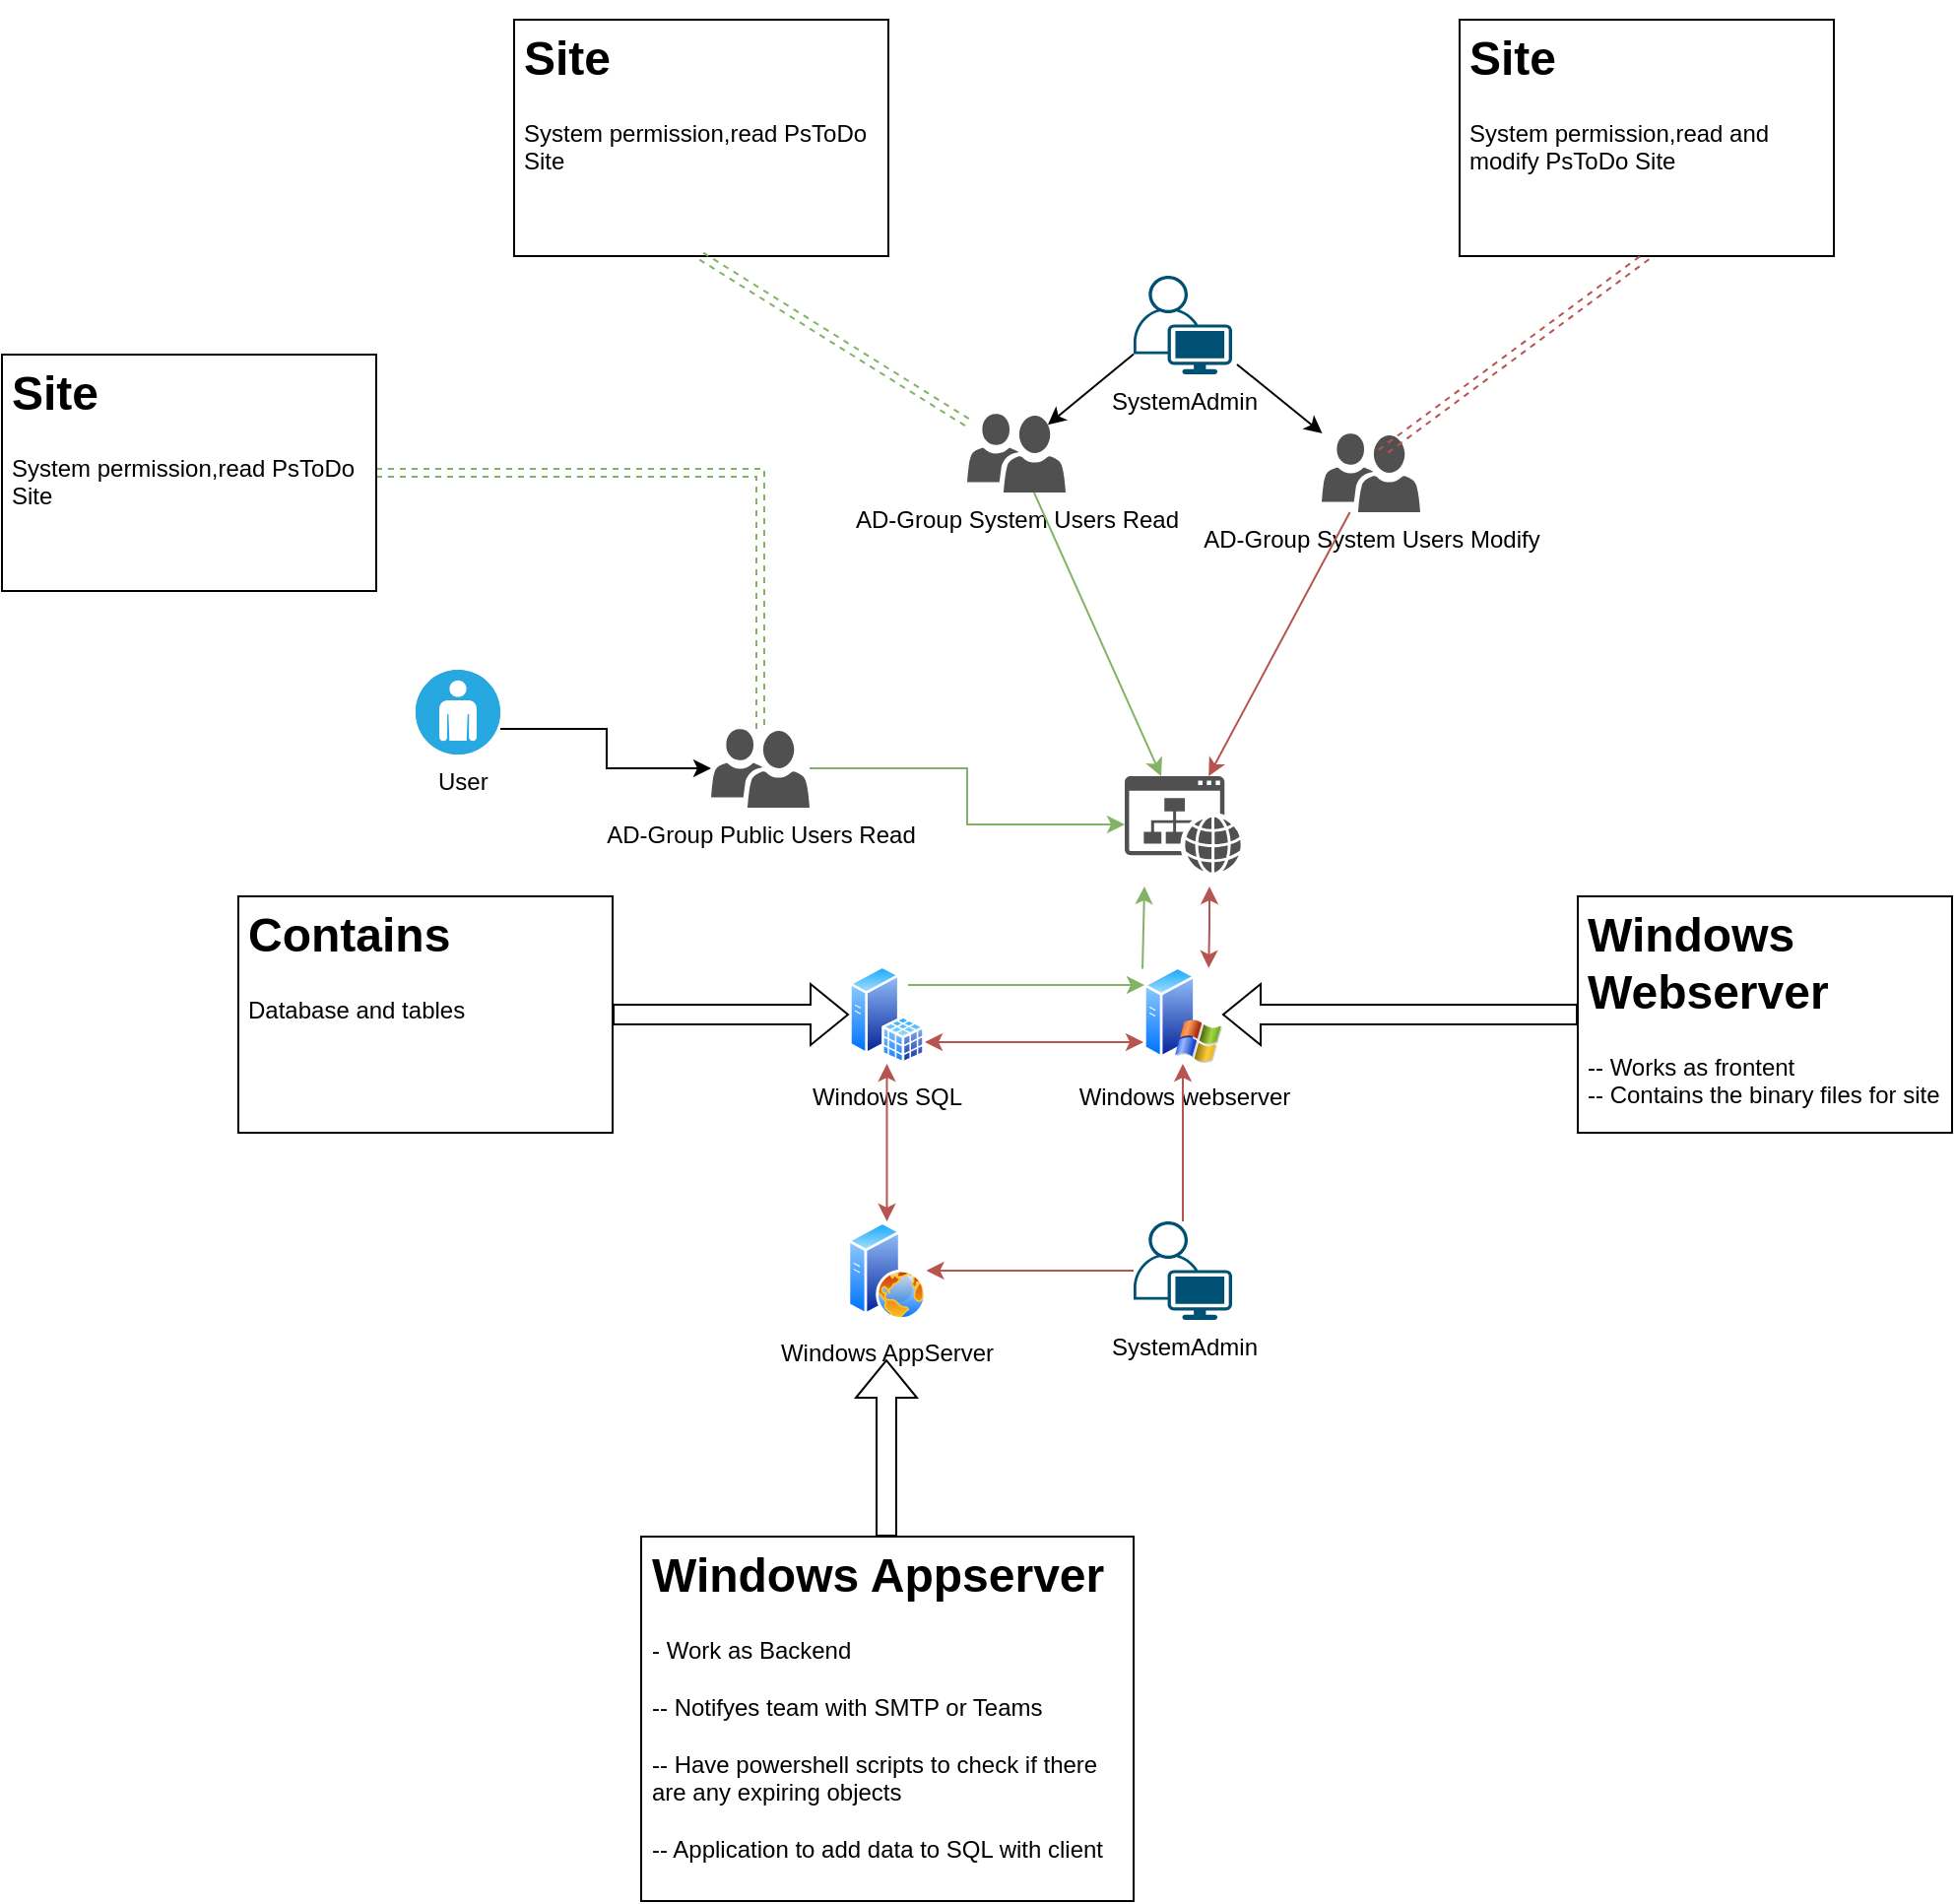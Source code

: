 <mxfile version="21.1.2" type="device">
  <diagram id="E9O1DwAc9OfRLRK49Jwf" name="Sida-1">
    <mxGraphModel dx="2938" dy="2357" grid="1" gridSize="10" guides="1" tooltips="1" connect="1" arrows="1" fold="1" page="1" pageScale="1" pageWidth="827" pageHeight="1169" math="0" shadow="0">
      <root>
        <mxCell id="0" />
        <mxCell id="1" parent="0" />
        <mxCell id="lXcDBBT54EaGJhpbFNlL-16" value="" style="endArrow=classic;html=1;rounded=0;exitX=-0.012;exitY=0.036;exitDx=0;exitDy=0;exitPerimeter=0;fillColor=#d5e8d4;strokeColor=#82b366;" parent="1" source="-9vlfLfI2Yb8ipi9uNu7-9" edge="1">
          <mxGeometry width="50" height="50" relative="1" as="geometry">
            <mxPoint x="530" y="470" as="sourcePoint" />
            <mxPoint x="600" y="320" as="targetPoint" />
          </mxGeometry>
        </mxCell>
        <mxCell id="0t5vOsb9JFAAlmT5RIgE-5" style="edgeStyle=orthogonalEdgeStyle;rounded=0;orthogonalLoop=1;jettySize=auto;html=1;fillColor=#d5e8d4;strokeColor=#82b366;" parent="1" source="-9vlfLfI2Yb8ipi9uNu7-2" target="-9vlfLfI2Yb8ipi9uNu7-1" edge="1">
          <mxGeometry relative="1" as="geometry" />
        </mxCell>
        <mxCell id="-9vlfLfI2Yb8ipi9uNu7-2" value="AD-Group Public Users Read" style="sketch=0;pointerEvents=1;shadow=0;dashed=0;html=1;strokeColor=none;labelPosition=center;verticalLabelPosition=bottom;verticalAlign=top;align=center;fillColor=#505050;shape=mxgraph.mscae.intune.user_group" parent="1" vertex="1">
          <mxGeometry x="380" y="240" width="50" height="40" as="geometry" />
        </mxCell>
        <mxCell id="-9vlfLfI2Yb8ipi9uNu7-5" value="" style="edgeStyle=orthogonalEdgeStyle;rounded=0;orthogonalLoop=1;jettySize=auto;html=1;fillColor=#d5e8d4;strokeColor=#000000;" parent="1" source="-9vlfLfI2Yb8ipi9uNu7-4" target="-9vlfLfI2Yb8ipi9uNu7-2" edge="1">
          <mxGeometry relative="1" as="geometry">
            <Array as="points">
              <mxPoint x="327" y="240" />
              <mxPoint x="327" y="260" />
            </Array>
          </mxGeometry>
        </mxCell>
        <mxCell id="-9vlfLfI2Yb8ipi9uNu7-4" value="&amp;nbsp;User" style="fillColor=#28A8E0;verticalLabelPosition=bottom;sketch=0;html=1;strokeColor=#ffffff;verticalAlign=top;align=center;points=[[0.145,0.145,0],[0.5,0,0],[0.855,0.145,0],[1,0.5,0],[0.855,0.855,0],[0.5,1,0],[0.145,0.855,0],[0,0.5,0]];pointerEvents=1;shape=mxgraph.cisco_safe.compositeIcon;bgIcon=ellipse;resIcon=mxgraph.cisco_safe.capability.user;" parent="1" vertex="1">
          <mxGeometry x="230" y="210" width="43" height="43" as="geometry" />
        </mxCell>
        <mxCell id="-9vlfLfI2Yb8ipi9uNu7-7" value="&lt;h1&gt;Site&lt;/h1&gt;&lt;p&gt;System permission,read and modify PsToDo Site&lt;br&gt;&lt;/p&gt;" style="text;html=1;strokeColor=default;fillColor=none;spacing=5;spacingTop=-20;whiteSpace=wrap;overflow=hidden;rounded=0;" parent="1" vertex="1">
          <mxGeometry x="760" y="-120" width="190" height="120" as="geometry" />
        </mxCell>
        <mxCell id="-9vlfLfI2Yb8ipi9uNu7-9" value="Windows webserver" style="aspect=fixed;perimeter=ellipsePerimeter;html=1;align=center;shadow=0;dashed=0;spacingTop=3;image;image=img/lib/active_directory/windows_server_2.svg;strokeColor=default;" parent="1" vertex="1">
          <mxGeometry x="599.5" y="360" width="40" height="50" as="geometry" />
        </mxCell>
        <mxCell id="-9vlfLfI2Yb8ipi9uNu7-11" value="" style="edgeStyle=orthogonalEdgeStyle;rounded=0;orthogonalLoop=1;jettySize=auto;html=1;shape=flexArrow;" parent="1" source="-9vlfLfI2Yb8ipi9uNu7-10" target="-9vlfLfI2Yb8ipi9uNu7-9" edge="1">
          <mxGeometry relative="1" as="geometry" />
        </mxCell>
        <mxCell id="-9vlfLfI2Yb8ipi9uNu7-10" value="&lt;h1&gt;Windows Webserver&lt;br&gt;&lt;/h1&gt;&lt;p&gt;-- Works as frontent &lt;br&gt;-- Contains the binary files for site&lt;br&gt;&lt;/p&gt;" style="text;html=1;strokeColor=default;fillColor=none;spacing=5;spacingTop=-20;whiteSpace=wrap;overflow=hidden;rounded=0;" parent="1" vertex="1">
          <mxGeometry x="820" y="325" width="190" height="120" as="geometry" />
        </mxCell>
        <mxCell id="-9vlfLfI2Yb8ipi9uNu7-13" value="Windows SQL" style="aspect=fixed;perimeter=ellipsePerimeter;html=1;align=center;shadow=0;dashed=0;spacingTop=3;image;image=img/lib/active_directory/sql_server.svg;strokeColor=default;" parent="1" vertex="1">
          <mxGeometry x="450" y="360" width="38.5" height="50" as="geometry" />
        </mxCell>
        <mxCell id="-9vlfLfI2Yb8ipi9uNu7-16" value="" style="edgeStyle=orthogonalEdgeStyle;rounded=0;orthogonalLoop=1;jettySize=auto;html=1;shape=flexArrow;" parent="1" source="-9vlfLfI2Yb8ipi9uNu7-15" target="-9vlfLfI2Yb8ipi9uNu7-13" edge="1">
          <mxGeometry relative="1" as="geometry" />
        </mxCell>
        <mxCell id="-9vlfLfI2Yb8ipi9uNu7-15" value="&lt;h1&gt;Contains&lt;/h1&gt;&lt;div&gt;Database and tables&lt;br&gt;&lt;/div&gt;" style="text;html=1;strokeColor=default;fillColor=none;spacing=5;spacingTop=-20;whiteSpace=wrap;overflow=hidden;rounded=0;" parent="1" vertex="1">
          <mxGeometry x="140" y="325" width="190" height="120" as="geometry" />
        </mxCell>
        <mxCell id="-9vlfLfI2Yb8ipi9uNu7-17" value="Windows AppServer" style="aspect=fixed;perimeter=ellipsePerimeter;html=1;align=center;shadow=0;dashed=0;spacingTop=3;image;image=img/lib/active_directory/web_server.svg;strokeColor=default;" parent="1" vertex="1">
          <mxGeometry x="449.25" y="490" width="40" height="50" as="geometry" />
        </mxCell>
        <mxCell id="lXcDBBT54EaGJhpbFNlL-4" value="" style="edgeStyle=orthogonalEdgeStyle;rounded=0;orthogonalLoop=1;jettySize=auto;html=1;shape=flexArrow;" parent="1" source="-9vlfLfI2Yb8ipi9uNu7-20" edge="1">
          <mxGeometry relative="1" as="geometry">
            <mxPoint x="469" y="560" as="targetPoint" />
          </mxGeometry>
        </mxCell>
        <mxCell id="-9vlfLfI2Yb8ipi9uNu7-20" value="&lt;h1&gt;Windows Appserver&lt;br&gt;&lt;/h1&gt;&lt;p&gt;- Work as Backend&lt;br&gt;&lt;br&gt;-- Notifyes team with SMTP or Teams&lt;br&gt;&lt;br&gt;-- Have powershell scripts to check if there are any expiring objects&lt;br&gt;&lt;br&gt;-- Application to add data to SQL with client&lt;br&gt;&lt;/p&gt;" style="text;html=1;strokeColor=default;fillColor=none;spacing=5;spacingTop=-20;whiteSpace=wrap;overflow=hidden;rounded=0;" parent="1" vertex="1">
          <mxGeometry x="344.5" y="650" width="250" height="185" as="geometry" />
        </mxCell>
        <mxCell id="0t5vOsb9JFAAlmT5RIgE-2" value="" style="edgeStyle=orthogonalEdgeStyle;rounded=0;orthogonalLoop=1;jettySize=auto;html=1;fillColor=#f8cecc;strokeColor=#b85450;" parent="1" source="0t5vOsb9JFAAlmT5RIgE-1" target="-9vlfLfI2Yb8ipi9uNu7-9" edge="1">
          <mxGeometry relative="1" as="geometry" />
        </mxCell>
        <mxCell id="0t5vOsb9JFAAlmT5RIgE-3" value="" style="edgeStyle=orthogonalEdgeStyle;rounded=0;orthogonalLoop=1;jettySize=auto;html=1;fillColor=#f8cecc;strokeColor=#b85450;" parent="1" source="0t5vOsb9JFAAlmT5RIgE-1" target="-9vlfLfI2Yb8ipi9uNu7-17" edge="1">
          <mxGeometry relative="1" as="geometry" />
        </mxCell>
        <mxCell id="0t5vOsb9JFAAlmT5RIgE-1" value="SystemAdmin" style="points=[[0.35,0,0],[0.98,0.51,0],[1,0.71,0],[0.67,1,0],[0,0.795,0],[0,0.65,0]];verticalLabelPosition=bottom;sketch=0;html=1;verticalAlign=top;aspect=fixed;align=center;pointerEvents=1;shape=mxgraph.cisco19.user;fillColor=#005073;strokeColor=none;" parent="1" vertex="1">
          <mxGeometry x="594.5" y="490" width="50" height="50" as="geometry" />
        </mxCell>
        <mxCell id="0t5vOsb9JFAAlmT5RIgE-4" value="SystemAdmin" style="points=[[0.35,0,0],[0.98,0.51,0],[1,0.71,0],[0.67,1,0],[0,0.795,0],[0,0.65,0]];verticalLabelPosition=bottom;sketch=0;html=1;verticalAlign=top;aspect=fixed;align=center;pointerEvents=1;shape=mxgraph.cisco19.user;fillColor=#005073;strokeColor=none;" parent="1" vertex="1">
          <mxGeometry x="594.5" y="10" width="50" height="50" as="geometry" />
        </mxCell>
        <mxCell id="0t5vOsb9JFAAlmT5RIgE-6" value="AD-Group System Users Read" style="sketch=0;pointerEvents=1;shadow=0;dashed=0;html=1;strokeColor=none;labelPosition=center;verticalLabelPosition=bottom;verticalAlign=top;align=center;fillColor=#505050;shape=mxgraph.mscae.intune.user_group" parent="1" vertex="1">
          <mxGeometry x="510" y="80" width="50" height="40" as="geometry" />
        </mxCell>
        <mxCell id="lXcDBBT54EaGJhpbFNlL-1" value="AD-Group System Users Modify" style="sketch=0;pointerEvents=1;shadow=0;dashed=0;html=1;strokeColor=none;labelPosition=center;verticalLabelPosition=bottom;verticalAlign=top;align=center;fillColor=#505050;shape=mxgraph.mscae.intune.user_group" parent="1" vertex="1">
          <mxGeometry x="690" y="90" width="50" height="40" as="geometry" />
        </mxCell>
        <mxCell id="lXcDBBT54EaGJhpbFNlL-2" value="" style="endArrow=classic;html=1;rounded=0;exitX=0;exitY=0.795;exitDx=0;exitDy=0;exitPerimeter=0;entryX=0.82;entryY=0.14;entryDx=0;entryDy=0;entryPerimeter=0;fillColor=#d5e8d4;strokeColor=#000000;" parent="1" source="0t5vOsb9JFAAlmT5RIgE-4" target="0t5vOsb9JFAAlmT5RIgE-6" edge="1">
          <mxGeometry width="50" height="50" relative="1" as="geometry">
            <mxPoint x="800" y="630" as="sourcePoint" />
            <mxPoint x="850" y="580" as="targetPoint" />
          </mxGeometry>
        </mxCell>
        <mxCell id="lXcDBBT54EaGJhpbFNlL-3" value="" style="endArrow=classic;html=1;rounded=0;exitX=1.05;exitY=0.9;exitDx=0;exitDy=0;exitPerimeter=0;fillColor=#f8cecc;strokeColor=#000000;" parent="1" source="0t5vOsb9JFAAlmT5RIgE-4" target="lXcDBBT54EaGJhpbFNlL-1" edge="1">
          <mxGeometry width="50" height="50" relative="1" as="geometry">
            <mxPoint x="800" y="600" as="sourcePoint" />
            <mxPoint x="850" y="550" as="targetPoint" />
          </mxGeometry>
        </mxCell>
        <mxCell id="lXcDBBT54EaGJhpbFNlL-8" value="" style="endArrow=classic;html=1;rounded=0;fillColor=#d5e8d4;strokeColor=#82b366;" parent="1" source="0t5vOsb9JFAAlmT5RIgE-6" target="-9vlfLfI2Yb8ipi9uNu7-1" edge="1">
          <mxGeometry width="50" height="50" relative="1" as="geometry">
            <mxPoint x="800" y="600" as="sourcePoint" />
            <mxPoint x="850" y="550" as="targetPoint" />
          </mxGeometry>
        </mxCell>
        <mxCell id="lXcDBBT54EaGJhpbFNlL-9" value="" style="endArrow=classic;html=1;rounded=0;fillColor=#f8cecc;strokeColor=#b85450;" parent="1" source="lXcDBBT54EaGJhpbFNlL-1" target="-9vlfLfI2Yb8ipi9uNu7-1" edge="1">
          <mxGeometry width="50" height="50" relative="1" as="geometry">
            <mxPoint x="800" y="600" as="sourcePoint" />
            <mxPoint x="850" y="550" as="targetPoint" />
          </mxGeometry>
        </mxCell>
        <mxCell id="lXcDBBT54EaGJhpbFNlL-10" value="" style="rounded=0;orthogonalLoop=1;jettySize=auto;html=1;shape=link;dashed=1;entryX=0.5;entryY=0;entryDx=0;entryDy=0;entryPerimeter=0;edgeStyle=orthogonalEdgeStyle;fillColor=#d5e8d4;strokeColor=#82b366;" parent="1" source="lXcDBBT54EaGJhpbFNlL-11" target="-9vlfLfI2Yb8ipi9uNu7-2" edge="1">
          <mxGeometry relative="1" as="geometry">
            <mxPoint x="420" y="220" as="targetPoint" />
          </mxGeometry>
        </mxCell>
        <mxCell id="lXcDBBT54EaGJhpbFNlL-11" value="&lt;h1 style=&quot;border-color: var(--border-color);&quot;&gt;Site&lt;/h1&gt;&lt;h1&gt;&lt;p style=&quot;border-color: var(--border-color); font-size: 12px; font-weight: 400;&quot;&gt;System permission,read PsToDo Site&lt;/p&gt;&lt;/h1&gt;" style="text;html=1;strokeColor=default;fillColor=none;spacing=5;spacingTop=-20;whiteSpace=wrap;overflow=hidden;rounded=0;" parent="1" vertex="1">
          <mxGeometry x="20" y="50" width="190" height="120" as="geometry" />
        </mxCell>
        <mxCell id="lXcDBBT54EaGJhpbFNlL-12" value="" style="endArrow=classic;startArrow=classic;html=1;rounded=0;entryX=0;entryY=0.5;entryDx=0;entryDy=0;fillColor=#f8cecc;strokeColor=#b85450;" parent="1" edge="1">
          <mxGeometry width="50" height="50" relative="1" as="geometry">
            <mxPoint x="488.5" y="399" as="sourcePoint" />
            <mxPoint x="599.5" y="399" as="targetPoint" />
          </mxGeometry>
        </mxCell>
        <mxCell id="lXcDBBT54EaGJhpbFNlL-13" value="" style="endArrow=classic;startArrow=classic;html=1;rounded=0;entryX=0.5;entryY=1;entryDx=0;entryDy=0;exitX=0.5;exitY=0;exitDx=0;exitDy=0;fillColor=#f8cecc;strokeColor=#b85450;" parent="1" source="-9vlfLfI2Yb8ipi9uNu7-17" target="-9vlfLfI2Yb8ipi9uNu7-13" edge="1">
          <mxGeometry width="50" height="50" relative="1" as="geometry">
            <mxPoint x="800" y="600" as="sourcePoint" />
            <mxPoint x="850" y="550" as="targetPoint" />
          </mxGeometry>
        </mxCell>
        <mxCell id="-9vlfLfI2Yb8ipi9uNu7-1" value="" style="sketch=0;pointerEvents=1;shadow=0;dashed=0;html=1;strokeColor=none;fillColor=#505050;labelPosition=center;verticalLabelPosition=bottom;verticalAlign=top;outlineConnect=0;align=center;shape=mxgraph.office.concepts.website;labelBorderColor=none;" parent="1" vertex="1">
          <mxGeometry x="590" y="264" width="59" height="49" as="geometry" />
        </mxCell>
        <mxCell id="lXcDBBT54EaGJhpbFNlL-17" value="" style="endArrow=classic;startArrow=classic;html=1;rounded=0;exitX=0.828;exitY=0.028;exitDx=0;exitDy=0;exitPerimeter=0;fillColor=#f8cecc;strokeColor=#b85450;" parent="1" source="-9vlfLfI2Yb8ipi9uNu7-9" edge="1">
          <mxGeometry width="50" height="50" relative="1" as="geometry">
            <mxPoint x="690" y="350" as="sourcePoint" />
            <mxPoint x="633" y="320" as="targetPoint" />
            <Array as="points">
              <mxPoint x="633" y="340" />
            </Array>
          </mxGeometry>
        </mxCell>
        <mxCell id="lXcDBBT54EaGJhpbFNlL-18" value="" style="endArrow=classic;html=1;rounded=0;entryX=0.013;entryY=0.2;entryDx=0;entryDy=0;entryPerimeter=0;fillColor=#d5e8d4;strokeColor=#82b366;" parent="1" target="-9vlfLfI2Yb8ipi9uNu7-9" edge="1">
          <mxGeometry width="50" height="50" relative="1" as="geometry">
            <mxPoint x="480" y="370" as="sourcePoint" />
            <mxPoint x="740" y="340" as="targetPoint" />
          </mxGeometry>
        </mxCell>
        <mxCell id="PY9mD2EGZoz2jxAspmBt-2" value="&lt;h1&gt;Site&lt;/h1&gt;&lt;p&gt;System permission,read PsToDo Site&lt;br&gt;&lt;/p&gt;" style="text;html=1;strokeColor=default;fillColor=none;spacing=5;spacingTop=-20;whiteSpace=wrap;overflow=hidden;rounded=0;" vertex="1" parent="1">
          <mxGeometry x="280" y="-120" width="190" height="120" as="geometry" />
        </mxCell>
        <mxCell id="PY9mD2EGZoz2jxAspmBt-3" value="" style="endArrow=classic;html=1;rounded=0;exitX=0.5;exitY=1;exitDx=0;exitDy=0;shape=link;dashed=1;fillColor=#f8cecc;strokeColor=#b85450;" edge="1" parent="1" source="-9vlfLfI2Yb8ipi9uNu7-7">
          <mxGeometry width="50" height="50" relative="1" as="geometry">
            <mxPoint x="800" y="430" as="sourcePoint" />
            <mxPoint x="720" y="100" as="targetPoint" />
          </mxGeometry>
        </mxCell>
        <mxCell id="PY9mD2EGZoz2jxAspmBt-4" value="" style="endArrow=classic;html=1;rounded=0;exitX=0.5;exitY=1;exitDx=0;exitDy=0;shape=link;dashed=1;fillColor=#d5e8d4;strokeColor=#82b366;" edge="1" parent="1" source="PY9mD2EGZoz2jxAspmBt-2" target="0t5vOsb9JFAAlmT5RIgE-6">
          <mxGeometry width="50" height="50" relative="1" as="geometry">
            <mxPoint x="800" y="430" as="sourcePoint" />
            <mxPoint x="510" y="80" as="targetPoint" />
          </mxGeometry>
        </mxCell>
      </root>
    </mxGraphModel>
  </diagram>
</mxfile>
